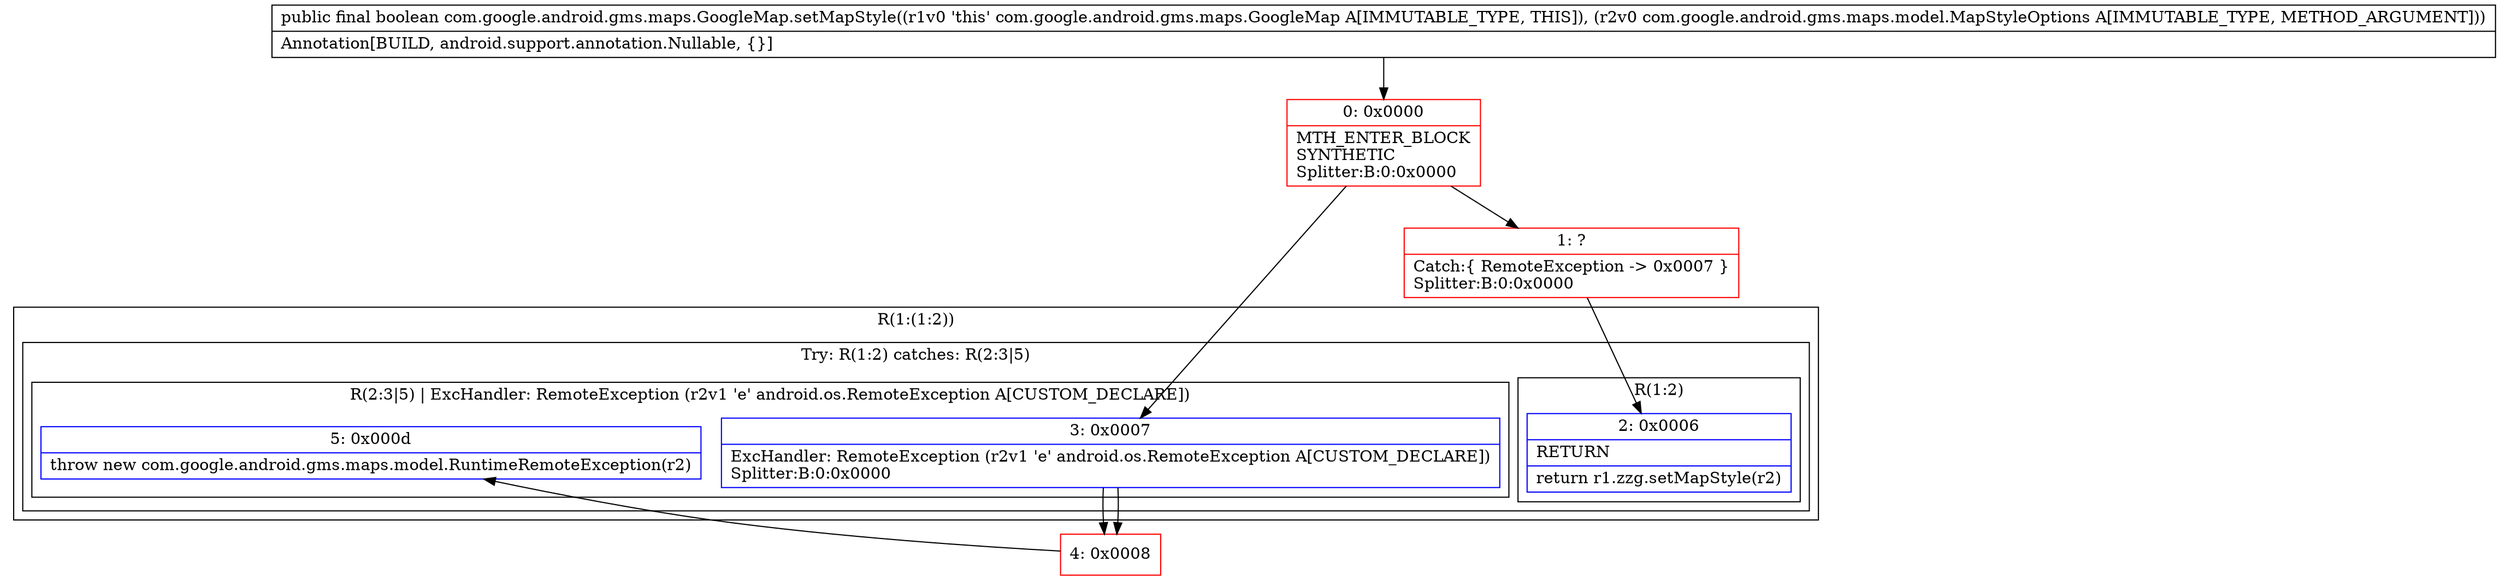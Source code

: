digraph "CFG forcom.google.android.gms.maps.GoogleMap.setMapStyle(Lcom\/google\/android\/gms\/maps\/model\/MapStyleOptions;)Z" {
subgraph cluster_Region_871005028 {
label = "R(1:(1:2))";
node [shape=record,color=blue];
subgraph cluster_TryCatchRegion_1115472649 {
label = "Try: R(1:2) catches: R(2:3|5)";
node [shape=record,color=blue];
subgraph cluster_Region_428467706 {
label = "R(1:2)";
node [shape=record,color=blue];
Node_2 [shape=record,label="{2\:\ 0x0006|RETURN\l|return r1.zzg.setMapStyle(r2)\l}"];
}
subgraph cluster_Region_709236871 {
label = "R(2:3|5) | ExcHandler: RemoteException (r2v1 'e' android.os.RemoteException A[CUSTOM_DECLARE])\l";
node [shape=record,color=blue];
Node_3 [shape=record,label="{3\:\ 0x0007|ExcHandler: RemoteException (r2v1 'e' android.os.RemoteException A[CUSTOM_DECLARE])\lSplitter:B:0:0x0000\l}"];
Node_5 [shape=record,label="{5\:\ 0x000d|throw new com.google.android.gms.maps.model.RuntimeRemoteException(r2)\l}"];
}
}
}
subgraph cluster_Region_709236871 {
label = "R(2:3|5) | ExcHandler: RemoteException (r2v1 'e' android.os.RemoteException A[CUSTOM_DECLARE])\l";
node [shape=record,color=blue];
Node_3 [shape=record,label="{3\:\ 0x0007|ExcHandler: RemoteException (r2v1 'e' android.os.RemoteException A[CUSTOM_DECLARE])\lSplitter:B:0:0x0000\l}"];
Node_5 [shape=record,label="{5\:\ 0x000d|throw new com.google.android.gms.maps.model.RuntimeRemoteException(r2)\l}"];
}
Node_0 [shape=record,color=red,label="{0\:\ 0x0000|MTH_ENTER_BLOCK\lSYNTHETIC\lSplitter:B:0:0x0000\l}"];
Node_1 [shape=record,color=red,label="{1\:\ ?|Catch:\{ RemoteException \-\> 0x0007 \}\lSplitter:B:0:0x0000\l}"];
Node_4 [shape=record,color=red,label="{4\:\ 0x0008}"];
MethodNode[shape=record,label="{public final boolean com.google.android.gms.maps.GoogleMap.setMapStyle((r1v0 'this' com.google.android.gms.maps.GoogleMap A[IMMUTABLE_TYPE, THIS]), (r2v0 com.google.android.gms.maps.model.MapStyleOptions A[IMMUTABLE_TYPE, METHOD_ARGUMENT]))  | Annotation[BUILD, android.support.annotation.Nullable, \{\}]\l}"];
MethodNode -> Node_0;
Node_3 -> Node_4;
Node_3 -> Node_4;
Node_0 -> Node_1;
Node_0 -> Node_3;
Node_1 -> Node_2;
Node_4 -> Node_5;
}

